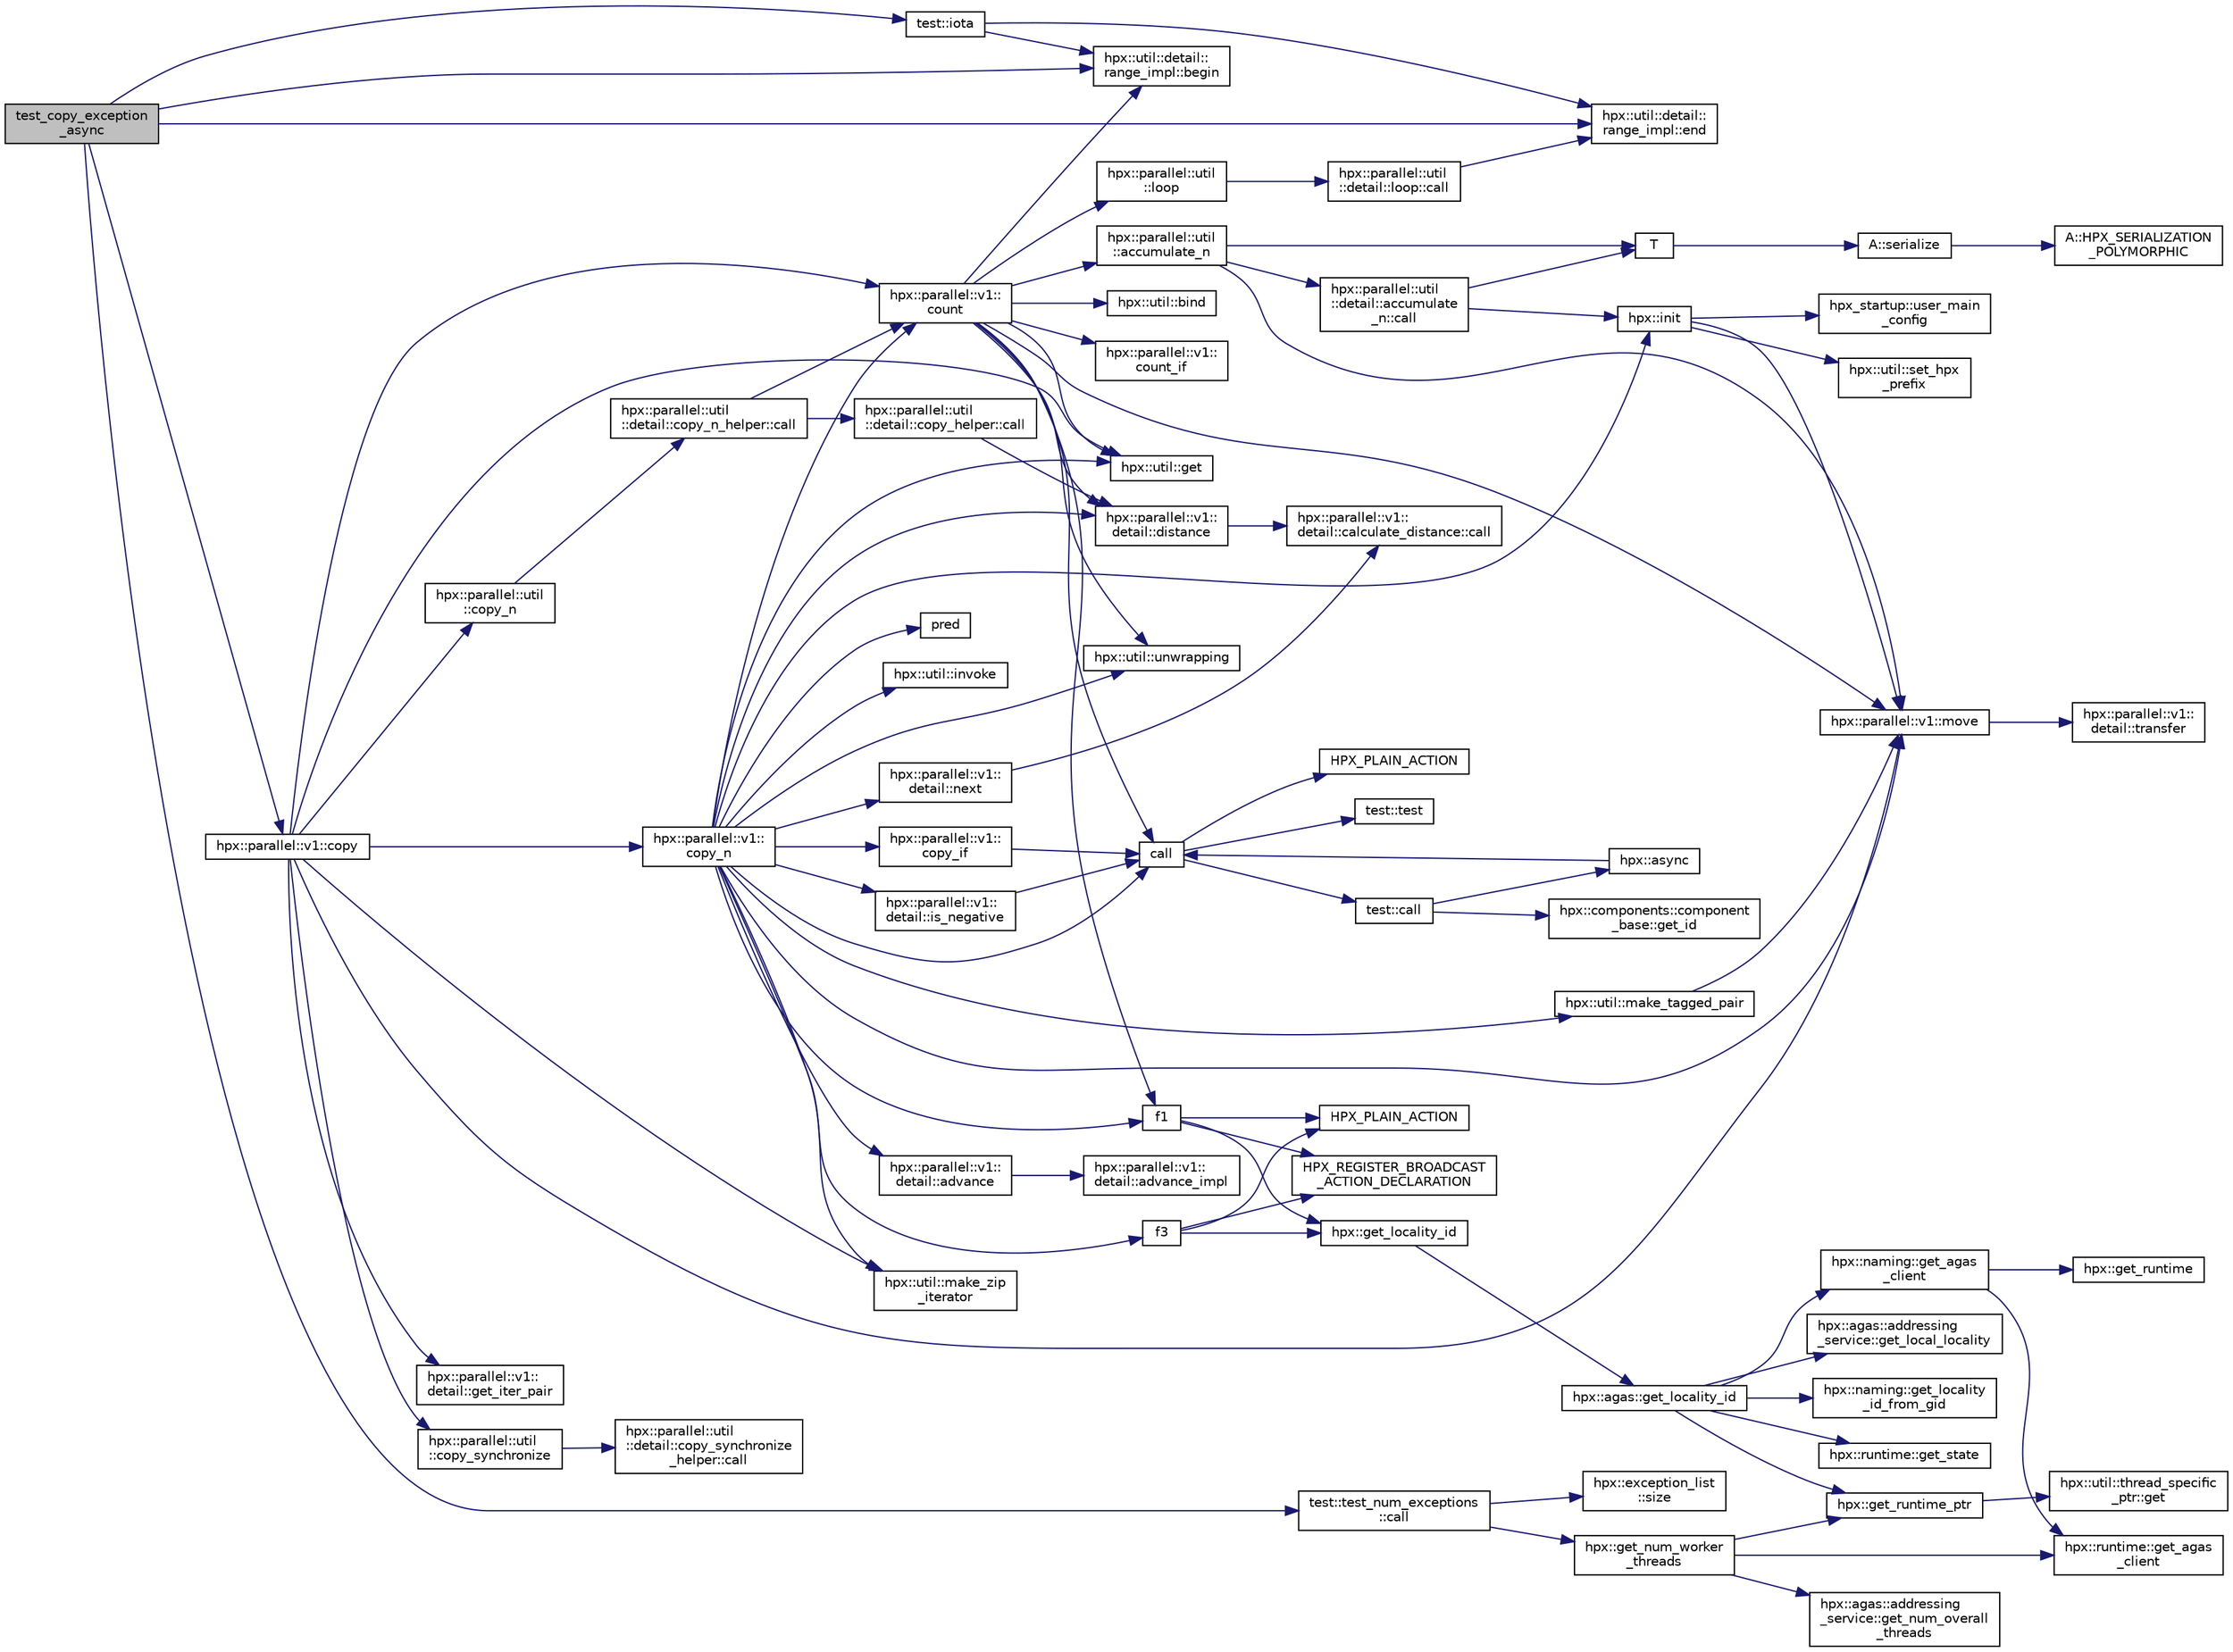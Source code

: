 digraph "test_copy_exception_async"
{
  edge [fontname="Helvetica",fontsize="10",labelfontname="Helvetica",labelfontsize="10"];
  node [fontname="Helvetica",fontsize="10",shape=record];
  rankdir="LR";
  Node354 [label="test_copy_exception\l_async",height=0.2,width=0.4,color="black", fillcolor="grey75", style="filled", fontcolor="black"];
  Node354 -> Node355 [color="midnightblue",fontsize="10",style="solid",fontname="Helvetica"];
  Node355 [label="test::iota",height=0.2,width=0.4,color="black", fillcolor="white", style="filled",URL="$df/d04/namespacetest.html#abdbbc37e6fb67287495e853a554c493a"];
  Node355 -> Node356 [color="midnightblue",fontsize="10",style="solid",fontname="Helvetica"];
  Node356 [label="hpx::util::detail::\lrange_impl::begin",height=0.2,width=0.4,color="black", fillcolor="white", style="filled",URL="$d4/d4a/namespacehpx_1_1util_1_1detail_1_1range__impl.html#a31e165df2b865cdd961f35ce938db41a"];
  Node355 -> Node357 [color="midnightblue",fontsize="10",style="solid",fontname="Helvetica"];
  Node357 [label="hpx::util::detail::\lrange_impl::end",height=0.2,width=0.4,color="black", fillcolor="white", style="filled",URL="$d4/d4a/namespacehpx_1_1util_1_1detail_1_1range__impl.html#afb2ea48b0902f52ee4d8b764807b4316"];
  Node354 -> Node356 [color="midnightblue",fontsize="10",style="solid",fontname="Helvetica"];
  Node354 -> Node357 [color="midnightblue",fontsize="10",style="solid",fontname="Helvetica"];
  Node354 -> Node358 [color="midnightblue",fontsize="10",style="solid",fontname="Helvetica"];
  Node358 [label="hpx::parallel::v1::copy",height=0.2,width=0.4,color="black", fillcolor="white", style="filled",URL="$db/db9/namespacehpx_1_1parallel_1_1v1.html#a502f993845638113034b4a1629b7a3c7"];
  Node358 -> Node359 [color="midnightblue",fontsize="10",style="solid",fontname="Helvetica"];
  Node359 [label="hpx::parallel::v1::\lcopy_n",height=0.2,width=0.4,color="black", fillcolor="white", style="filled",URL="$db/db9/namespacehpx_1_1parallel_1_1v1.html#a62b381b00123e950f7cd81ae9b16c4a6"];
  Node359 -> Node360 [color="midnightblue",fontsize="10",style="solid",fontname="Helvetica"];
  Node360 [label="hpx::util::make_tagged_pair",height=0.2,width=0.4,color="black", fillcolor="white", style="filled",URL="$df/dad/namespacehpx_1_1util.html#afa71e8b7f4f559051a5ff14a508c543c"];
  Node360 -> Node361 [color="midnightblue",fontsize="10",style="solid",fontname="Helvetica"];
  Node361 [label="hpx::parallel::v1::move",height=0.2,width=0.4,color="black", fillcolor="white", style="filled",URL="$db/db9/namespacehpx_1_1parallel_1_1v1.html#aa7c4ede081ce786c9d1eb1adff495cfc"];
  Node361 -> Node362 [color="midnightblue",fontsize="10",style="solid",fontname="Helvetica"];
  Node362 [label="hpx::parallel::v1::\ldetail::transfer",height=0.2,width=0.4,color="black", fillcolor="white", style="filled",URL="$d2/ddd/namespacehpx_1_1parallel_1_1v1_1_1detail.html#ab1b56a05e1885ca7cc7ffa1804dd2f3c"];
  Node359 -> Node363 [color="midnightblue",fontsize="10",style="solid",fontname="Helvetica"];
  Node363 [label="hpx::parallel::v1::\ldetail::is_negative",height=0.2,width=0.4,color="black", fillcolor="white", style="filled",URL="$d2/ddd/namespacehpx_1_1parallel_1_1v1_1_1detail.html#adf2e40fc4b20ad0fd442ee3118a4d527"];
  Node363 -> Node364 [color="midnightblue",fontsize="10",style="solid",fontname="Helvetica"];
  Node364 [label="call",height=0.2,width=0.4,color="black", fillcolor="white", style="filled",URL="$d2/d67/promise__1620_8cpp.html#a58357f0b82bc761e1d0b9091ed563a70"];
  Node364 -> Node365 [color="midnightblue",fontsize="10",style="solid",fontname="Helvetica"];
  Node365 [label="test::test",height=0.2,width=0.4,color="black", fillcolor="white", style="filled",URL="$d8/d89/structtest.html#ab42d5ece712d716b04cb3f686f297a26"];
  Node364 -> Node366 [color="midnightblue",fontsize="10",style="solid",fontname="Helvetica"];
  Node366 [label="HPX_PLAIN_ACTION",height=0.2,width=0.4,color="black", fillcolor="white", style="filled",URL="$d2/d67/promise__1620_8cpp.html#ab96aab827a4b1fcaf66cfe0ba83fef23"];
  Node364 -> Node367 [color="midnightblue",fontsize="10",style="solid",fontname="Helvetica"];
  Node367 [label="test::call",height=0.2,width=0.4,color="black", fillcolor="white", style="filled",URL="$d8/d89/structtest.html#aeb29e7ed6518b9426ccf1344c52620ae"];
  Node367 -> Node368 [color="midnightblue",fontsize="10",style="solid",fontname="Helvetica"];
  Node368 [label="hpx::async",height=0.2,width=0.4,color="black", fillcolor="white", style="filled",URL="$d8/d83/namespacehpx.html#acb7d8e37b73b823956ce144f9a57eaa4"];
  Node368 -> Node364 [color="midnightblue",fontsize="10",style="solid",fontname="Helvetica"];
  Node367 -> Node369 [color="midnightblue",fontsize="10",style="solid",fontname="Helvetica"];
  Node369 [label="hpx::components::component\l_base::get_id",height=0.2,width=0.4,color="black", fillcolor="white", style="filled",URL="$d2/de6/classhpx_1_1components_1_1component__base.html#a4c8fd93514039bdf01c48d66d82b19cd"];
  Node359 -> Node370 [color="midnightblue",fontsize="10",style="solid",fontname="Helvetica"];
  Node370 [label="hpx::util::get",height=0.2,width=0.4,color="black", fillcolor="white", style="filled",URL="$df/dad/namespacehpx_1_1util.html#a5cbd3c41f03f4d4acaedaa4777e3cc02"];
  Node359 -> Node364 [color="midnightblue",fontsize="10",style="solid",fontname="Helvetica"];
  Node359 -> Node371 [color="midnightblue",fontsize="10",style="solid",fontname="Helvetica"];
  Node371 [label="pred",height=0.2,width=0.4,color="black", fillcolor="white", style="filled",URL="$dc/d8b/cxx11__std__thread_8cpp.html#a31ff3168522b47b050989c5e07dd8408"];
  Node359 -> Node372 [color="midnightblue",fontsize="10",style="solid",fontname="Helvetica"];
  Node372 [label="hpx::util::invoke",height=0.2,width=0.4,color="black", fillcolor="white", style="filled",URL="$df/dad/namespacehpx_1_1util.html#a9ed3f52b36e725e476dbf5099134ed3d"];
  Node359 -> Node373 [color="midnightblue",fontsize="10",style="solid",fontname="Helvetica"];
  Node373 [label="hpx::parallel::v1::\lcopy_if",height=0.2,width=0.4,color="black", fillcolor="white", style="filled",URL="$db/db9/namespacehpx_1_1parallel_1_1v1.html#a9a749519e8f71f886d23aecb6ceaaf8a"];
  Node373 -> Node364 [color="midnightblue",fontsize="10",style="solid",fontname="Helvetica"];
  Node359 -> Node374 [color="midnightblue",fontsize="10",style="solid",fontname="Helvetica"];
  Node374 [label="hpx::parallel::v1::\lcount",height=0.2,width=0.4,color="black", fillcolor="white", style="filled",URL="$db/db9/namespacehpx_1_1parallel_1_1v1.html#a19d058114a2bd44801aab4176b188e23"];
  Node374 -> Node375 [color="midnightblue",fontsize="10",style="solid",fontname="Helvetica"];
  Node375 [label="hpx::parallel::v1::\lcount_if",height=0.2,width=0.4,color="black", fillcolor="white", style="filled",URL="$db/db9/namespacehpx_1_1parallel_1_1v1.html#ad836ff017ec208c2d6388a9b47b05ce0"];
  Node374 -> Node376 [color="midnightblue",fontsize="10",style="solid",fontname="Helvetica"];
  Node376 [label="f1",height=0.2,width=0.4,color="black", fillcolor="white", style="filled",URL="$d8/d8b/broadcast_8cpp.html#a1751fbd41f2529b84514a9dbd767959a"];
  Node376 -> Node377 [color="midnightblue",fontsize="10",style="solid",fontname="Helvetica"];
  Node377 [label="hpx::get_locality_id",height=0.2,width=0.4,color="black", fillcolor="white", style="filled",URL="$d8/d83/namespacehpx.html#a158d7c54a657bb364c1704033010697b",tooltip="Return the number of the locality this function is being called from. "];
  Node377 -> Node378 [color="midnightblue",fontsize="10",style="solid",fontname="Helvetica"];
  Node378 [label="hpx::agas::get_locality_id",height=0.2,width=0.4,color="black", fillcolor="white", style="filled",URL="$dc/d54/namespacehpx_1_1agas.html#a491cc2ddecdf0f1a9129900caa6a4d3e"];
  Node378 -> Node379 [color="midnightblue",fontsize="10",style="solid",fontname="Helvetica"];
  Node379 [label="hpx::get_runtime_ptr",height=0.2,width=0.4,color="black", fillcolor="white", style="filled",URL="$d8/d83/namespacehpx.html#af29daf2bb3e01b4d6495a1742b6cce64"];
  Node379 -> Node380 [color="midnightblue",fontsize="10",style="solid",fontname="Helvetica"];
  Node380 [label="hpx::util::thread_specific\l_ptr::get",height=0.2,width=0.4,color="black", fillcolor="white", style="filled",URL="$d4/d4c/structhpx_1_1util_1_1thread__specific__ptr.html#a3b27d8520710478aa41d1f74206bdba9"];
  Node378 -> Node381 [color="midnightblue",fontsize="10",style="solid",fontname="Helvetica"];
  Node381 [label="hpx::runtime::get_state",height=0.2,width=0.4,color="black", fillcolor="white", style="filled",URL="$d0/d7b/classhpx_1_1runtime.html#ab405f80e060dac95d624520f38b0524c"];
  Node378 -> Node382 [color="midnightblue",fontsize="10",style="solid",fontname="Helvetica"];
  Node382 [label="hpx::naming::get_agas\l_client",height=0.2,width=0.4,color="black", fillcolor="white", style="filled",URL="$d4/dc9/namespacehpx_1_1naming.html#a0408fffd5d34b620712a801b0ae3b032"];
  Node382 -> Node383 [color="midnightblue",fontsize="10",style="solid",fontname="Helvetica"];
  Node383 [label="hpx::get_runtime",height=0.2,width=0.4,color="black", fillcolor="white", style="filled",URL="$d8/d83/namespacehpx.html#aef902cc6c7dd3b9fbadf34d1e850a070"];
  Node382 -> Node384 [color="midnightblue",fontsize="10",style="solid",fontname="Helvetica"];
  Node384 [label="hpx::runtime::get_agas\l_client",height=0.2,width=0.4,color="black", fillcolor="white", style="filled",URL="$d0/d7b/classhpx_1_1runtime.html#aeb5dddd30d6b9861669af8ad44d1a96a"];
  Node378 -> Node385 [color="midnightblue",fontsize="10",style="solid",fontname="Helvetica"];
  Node385 [label="hpx::agas::addressing\l_service::get_local_locality",height=0.2,width=0.4,color="black", fillcolor="white", style="filled",URL="$db/d58/structhpx_1_1agas_1_1addressing__service.html#ab52c19a37c2a7a006c6c15f90ad0539c"];
  Node378 -> Node386 [color="midnightblue",fontsize="10",style="solid",fontname="Helvetica"];
  Node386 [label="hpx::naming::get_locality\l_id_from_gid",height=0.2,width=0.4,color="black", fillcolor="white", style="filled",URL="$d4/dc9/namespacehpx_1_1naming.html#a7fd43037784560bd04fda9b49e33529f"];
  Node376 -> Node387 [color="midnightblue",fontsize="10",style="solid",fontname="Helvetica"];
  Node387 [label="HPX_PLAIN_ACTION",height=0.2,width=0.4,color="black", fillcolor="white", style="filled",URL="$d8/d8b/broadcast_8cpp.html#a19685a0394ce6a99351f7a679f6eeefc"];
  Node376 -> Node388 [color="midnightblue",fontsize="10",style="solid",fontname="Helvetica"];
  Node388 [label="HPX_REGISTER_BROADCAST\l_ACTION_DECLARATION",height=0.2,width=0.4,color="black", fillcolor="white", style="filled",URL="$d7/d38/addressing__service_8cpp.html#a573d764d9cb34eec46a4bdffcf07875f"];
  Node374 -> Node389 [color="midnightblue",fontsize="10",style="solid",fontname="Helvetica"];
  Node389 [label="hpx::parallel::util\l::loop",height=0.2,width=0.4,color="black", fillcolor="white", style="filled",URL="$df/dc6/namespacehpx_1_1parallel_1_1util.html#a3f434e00f42929aac85debb8c5782213"];
  Node389 -> Node390 [color="midnightblue",fontsize="10",style="solid",fontname="Helvetica"];
  Node390 [label="hpx::parallel::util\l::detail::loop::call",height=0.2,width=0.4,color="black", fillcolor="white", style="filled",URL="$da/d06/structhpx_1_1parallel_1_1util_1_1detail_1_1loop.html#a5c5e8dbda782f09cdb7bc2509e3bf09e"];
  Node390 -> Node357 [color="midnightblue",fontsize="10",style="solid",fontname="Helvetica"];
  Node374 -> Node391 [color="midnightblue",fontsize="10",style="solid",fontname="Helvetica"];
  Node391 [label="hpx::util::bind",height=0.2,width=0.4,color="black", fillcolor="white", style="filled",URL="$df/dad/namespacehpx_1_1util.html#ad844caedf82a0173d6909d910c3e48c6"];
  Node374 -> Node361 [color="midnightblue",fontsize="10",style="solid",fontname="Helvetica"];
  Node374 -> Node370 [color="midnightblue",fontsize="10",style="solid",fontname="Helvetica"];
  Node374 -> Node364 [color="midnightblue",fontsize="10",style="solid",fontname="Helvetica"];
  Node374 -> Node392 [color="midnightblue",fontsize="10",style="solid",fontname="Helvetica"];
  Node392 [label="hpx::parallel::v1::\ldetail::distance",height=0.2,width=0.4,color="black", fillcolor="white", style="filled",URL="$d2/ddd/namespacehpx_1_1parallel_1_1v1_1_1detail.html#a6bea3c6a5f470cad11f27ee6bab4a33f"];
  Node392 -> Node393 [color="midnightblue",fontsize="10",style="solid",fontname="Helvetica"];
  Node393 [label="hpx::parallel::v1::\ldetail::calculate_distance::call",height=0.2,width=0.4,color="black", fillcolor="white", style="filled",URL="$db/dfa/structhpx_1_1parallel_1_1v1_1_1detail_1_1calculate__distance.html#a950a6627830a7d019ac0e734b0a447bf"];
  Node374 -> Node394 [color="midnightblue",fontsize="10",style="solid",fontname="Helvetica"];
  Node394 [label="hpx::util::unwrapping",height=0.2,width=0.4,color="black", fillcolor="white", style="filled",URL="$df/dad/namespacehpx_1_1util.html#a7529d9ac687684c33403cdd1f9cef8e4"];
  Node374 -> Node395 [color="midnightblue",fontsize="10",style="solid",fontname="Helvetica"];
  Node395 [label="hpx::parallel::util\l::accumulate_n",height=0.2,width=0.4,color="black", fillcolor="white", style="filled",URL="$df/dc6/namespacehpx_1_1parallel_1_1util.html#af19f9a2722f97c2247ea5d0dbb5e2d25"];
  Node395 -> Node396 [color="midnightblue",fontsize="10",style="solid",fontname="Helvetica"];
  Node396 [label="hpx::parallel::util\l::detail::accumulate\l_n::call",height=0.2,width=0.4,color="black", fillcolor="white", style="filled",URL="$d8/d3b/structhpx_1_1parallel_1_1util_1_1detail_1_1accumulate__n.html#a765aceb8ab313fc92f7c4aaf70ccca8f"];
  Node396 -> Node397 [color="midnightblue",fontsize="10",style="solid",fontname="Helvetica"];
  Node397 [label="hpx::init",height=0.2,width=0.4,color="black", fillcolor="white", style="filled",URL="$d8/d83/namespacehpx.html#a3c694ea960b47c56b33351ba16e3d76b",tooltip="Main entry point for launching the HPX runtime system. "];
  Node397 -> Node398 [color="midnightblue",fontsize="10",style="solid",fontname="Helvetica"];
  Node398 [label="hpx::util::set_hpx\l_prefix",height=0.2,width=0.4,color="black", fillcolor="white", style="filled",URL="$df/dad/namespacehpx_1_1util.html#ae40a23c1ba0a48d9304dcf717a95793e"];
  Node397 -> Node399 [color="midnightblue",fontsize="10",style="solid",fontname="Helvetica"];
  Node399 [label="hpx_startup::user_main\l_config",height=0.2,width=0.4,color="black", fillcolor="white", style="filled",URL="$d3/dd2/namespacehpx__startup.html#aaac571d88bd3912a4225a23eb3261637"];
  Node397 -> Node361 [color="midnightblue",fontsize="10",style="solid",fontname="Helvetica"];
  Node396 -> Node400 [color="midnightblue",fontsize="10",style="solid",fontname="Helvetica"];
  Node400 [label="T",height=0.2,width=0.4,color="black", fillcolor="white", style="filled",URL="$db/d33/polymorphic__semiintrusive__template_8cpp.html#ad187658f9cb91c1312b39ae7e896f1ea"];
  Node400 -> Node401 [color="midnightblue",fontsize="10",style="solid",fontname="Helvetica"];
  Node401 [label="A::serialize",height=0.2,width=0.4,color="black", fillcolor="white", style="filled",URL="$d7/da0/struct_a.html#a5f5c287cf471e274ed9dda0da1592212"];
  Node401 -> Node402 [color="midnightblue",fontsize="10",style="solid",fontname="Helvetica"];
  Node402 [label="A::HPX_SERIALIZATION\l_POLYMORPHIC",height=0.2,width=0.4,color="black", fillcolor="white", style="filled",URL="$d7/da0/struct_a.html#ada978cc156cebbafddb1f3aa4c01918c"];
  Node395 -> Node361 [color="midnightblue",fontsize="10",style="solid",fontname="Helvetica"];
  Node395 -> Node400 [color="midnightblue",fontsize="10",style="solid",fontname="Helvetica"];
  Node374 -> Node356 [color="midnightblue",fontsize="10",style="solid",fontname="Helvetica"];
  Node359 -> Node392 [color="midnightblue",fontsize="10",style="solid",fontname="Helvetica"];
  Node359 -> Node397 [color="midnightblue",fontsize="10",style="solid",fontname="Helvetica"];
  Node359 -> Node403 [color="midnightblue",fontsize="10",style="solid",fontname="Helvetica"];
  Node403 [label="hpx::util::make_zip\l_iterator",height=0.2,width=0.4,color="black", fillcolor="white", style="filled",URL="$df/dad/namespacehpx_1_1util.html#a2f68369b316e5699be2c81c04e3ee209"];
  Node359 -> Node376 [color="midnightblue",fontsize="10",style="solid",fontname="Helvetica"];
  Node359 -> Node404 [color="midnightblue",fontsize="10",style="solid",fontname="Helvetica"];
  Node404 [label="f3",height=0.2,width=0.4,color="black", fillcolor="white", style="filled",URL="$d8/d8b/broadcast_8cpp.html#a9bac347cb7dd97427ecd2dd58525b646"];
  Node404 -> Node377 [color="midnightblue",fontsize="10",style="solid",fontname="Helvetica"];
  Node404 -> Node387 [color="midnightblue",fontsize="10",style="solid",fontname="Helvetica"];
  Node404 -> Node388 [color="midnightblue",fontsize="10",style="solid",fontname="Helvetica"];
  Node359 -> Node405 [color="midnightblue",fontsize="10",style="solid",fontname="Helvetica"];
  Node405 [label="hpx::parallel::v1::\ldetail::next",height=0.2,width=0.4,color="black", fillcolor="white", style="filled",URL="$d2/ddd/namespacehpx_1_1parallel_1_1v1_1_1detail.html#a0a6696d8c17a32b8ebfaa496b9ab3332"];
  Node405 -> Node393 [color="midnightblue",fontsize="10",style="solid",fontname="Helvetica"];
  Node359 -> Node406 [color="midnightblue",fontsize="10",style="solid",fontname="Helvetica"];
  Node406 [label="hpx::parallel::v1::\ldetail::advance",height=0.2,width=0.4,color="black", fillcolor="white", style="filled",URL="$d2/ddd/namespacehpx_1_1parallel_1_1v1_1_1detail.html#ad9fca7bce7b3e3c32302967ffc1fb4a4"];
  Node406 -> Node407 [color="midnightblue",fontsize="10",style="solid",fontname="Helvetica"];
  Node407 [label="hpx::parallel::v1::\ldetail::advance_impl",height=0.2,width=0.4,color="black", fillcolor="white", style="filled",URL="$d2/ddd/namespacehpx_1_1parallel_1_1v1_1_1detail.html#ad4fa62ca115927187e4063b65ee5f317"];
  Node359 -> Node361 [color="midnightblue",fontsize="10",style="solid",fontname="Helvetica"];
  Node359 -> Node394 [color="midnightblue",fontsize="10",style="solid",fontname="Helvetica"];
  Node358 -> Node374 [color="midnightblue",fontsize="10",style="solid",fontname="Helvetica"];
  Node358 -> Node408 [color="midnightblue",fontsize="10",style="solid",fontname="Helvetica"];
  Node408 [label="hpx::parallel::util\l::copy_n",height=0.2,width=0.4,color="black", fillcolor="white", style="filled",URL="$df/dc6/namespacehpx_1_1parallel_1_1util.html#ab30b19e9d50f04c88be6cb7408c82987"];
  Node408 -> Node409 [color="midnightblue",fontsize="10",style="solid",fontname="Helvetica"];
  Node409 [label="hpx::parallel::util\l::detail::copy_n_helper::call",height=0.2,width=0.4,color="black", fillcolor="white", style="filled",URL="$de/d50/structhpx_1_1parallel_1_1util_1_1detail_1_1copy__n__helper.html#ae283ae8df16258386dd2aa4d58d4df8e"];
  Node409 -> Node374 [color="midnightblue",fontsize="10",style="solid",fontname="Helvetica"];
  Node409 -> Node410 [color="midnightblue",fontsize="10",style="solid",fontname="Helvetica"];
  Node410 [label="hpx::parallel::util\l::detail::copy_helper::call",height=0.2,width=0.4,color="black", fillcolor="white", style="filled",URL="$db/d59/structhpx_1_1parallel_1_1util_1_1detail_1_1copy__helper.html#ac801832edc0b6a84595880bb4613cb60"];
  Node410 -> Node392 [color="midnightblue",fontsize="10",style="solid",fontname="Helvetica"];
  Node358 -> Node411 [color="midnightblue",fontsize="10",style="solid",fontname="Helvetica"];
  Node411 [label="hpx::parallel::v1::\ldetail::get_iter_pair",height=0.2,width=0.4,color="black", fillcolor="white", style="filled",URL="$d2/ddd/namespacehpx_1_1parallel_1_1v1_1_1detail.html#ac4d3c2918035705998b9b049c5440119"];
  Node358 -> Node403 [color="midnightblue",fontsize="10",style="solid",fontname="Helvetica"];
  Node358 -> Node370 [color="midnightblue",fontsize="10",style="solid",fontname="Helvetica"];
  Node358 -> Node412 [color="midnightblue",fontsize="10",style="solid",fontname="Helvetica"];
  Node412 [label="hpx::parallel::util\l::copy_synchronize",height=0.2,width=0.4,color="black", fillcolor="white", style="filled",URL="$df/dc6/namespacehpx_1_1parallel_1_1util.html#ad33c06f9b1fc663f33b9fb189390e71b"];
  Node412 -> Node413 [color="midnightblue",fontsize="10",style="solid",fontname="Helvetica"];
  Node413 [label="hpx::parallel::util\l::detail::copy_synchronize\l_helper::call",height=0.2,width=0.4,color="black", fillcolor="white", style="filled",URL="$d7/d41/structhpx_1_1parallel_1_1util_1_1detail_1_1copy__synchronize__helper.html#a7c8e8c72844a8fd415b6b3517cc1a224"];
  Node358 -> Node361 [color="midnightblue",fontsize="10",style="solid",fontname="Helvetica"];
  Node354 -> Node414 [color="midnightblue",fontsize="10",style="solid",fontname="Helvetica"];
  Node414 [label="test::test_num_exceptions\l::call",height=0.2,width=0.4,color="black", fillcolor="white", style="filled",URL="$da/ddb/structtest_1_1test__num__exceptions.html#a2c1e3b76f9abd4d358ae0258203b90b7"];
  Node414 -> Node415 [color="midnightblue",fontsize="10",style="solid",fontname="Helvetica"];
  Node415 [label="hpx::exception_list\l::size",height=0.2,width=0.4,color="black", fillcolor="white", style="filled",URL="$d2/def/classhpx_1_1exception__list.html#ae4e3e1b70e8185033656d891749a234e"];
  Node414 -> Node416 [color="midnightblue",fontsize="10",style="solid",fontname="Helvetica"];
  Node416 [label="hpx::get_num_worker\l_threads",height=0.2,width=0.4,color="black", fillcolor="white", style="filled",URL="$d8/d83/namespacehpx.html#ae0cb050327ed37e6863061bd1761409e",tooltip="Return the number of worker OS- threads used to execute HPX threads. "];
  Node416 -> Node379 [color="midnightblue",fontsize="10",style="solid",fontname="Helvetica"];
  Node416 -> Node384 [color="midnightblue",fontsize="10",style="solid",fontname="Helvetica"];
  Node416 -> Node417 [color="midnightblue",fontsize="10",style="solid",fontname="Helvetica"];
  Node417 [label="hpx::agas::addressing\l_service::get_num_overall\l_threads",height=0.2,width=0.4,color="black", fillcolor="white", style="filled",URL="$db/d58/structhpx_1_1agas_1_1addressing__service.html#a55800470ad2b28e283653df58d59ec49"];
}
